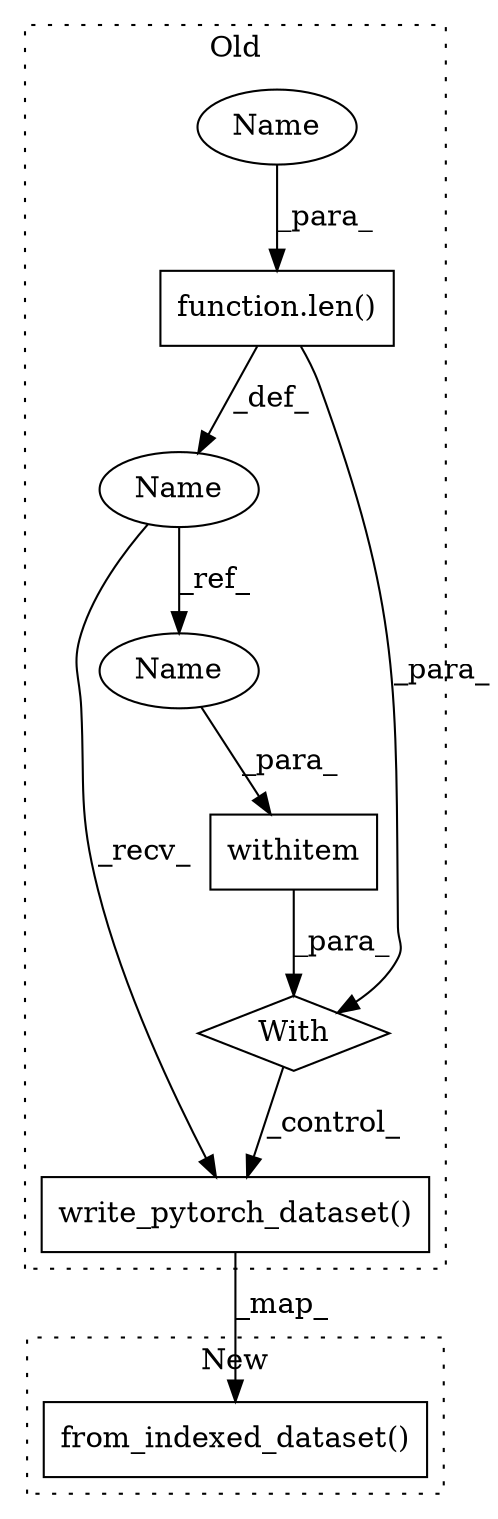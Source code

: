 digraph G {
subgraph cluster0 {
1 [label="write_pytorch_dataset()" a="75" s="1040,1079" l="29,30" shape="box"];
3 [label="Name" a="87" s="806" l="6" shape="ellipse"];
4 [label="withitem" a="49" s="1020" l="6" shape="box"];
5 [label="With" a="39" s="1015,1026" l="5,14" shape="diamond"];
6 [label="function.len()" a="75" s="829,843" l="4,1" shape="box"];
7 [label="Name" a="87" s="833" l="10" shape="ellipse"];
8 [label="Name" a="87" s="1020" l="6" shape="ellipse"];
label = "Old";
style="dotted";
}
subgraph cluster1 {
2 [label="from_indexed_dataset()" a="75" s="1013,1051" l="28,15" shape="box"];
label = "New";
style="dotted";
}
1 -> 2 [label="_map_"];
3 -> 1 [label="_recv_"];
3 -> 8 [label="_ref_"];
4 -> 5 [label="_para_"];
5 -> 1 [label="_control_"];
6 -> 5 [label="_para_"];
6 -> 3 [label="_def_"];
7 -> 6 [label="_para_"];
8 -> 4 [label="_para_"];
}